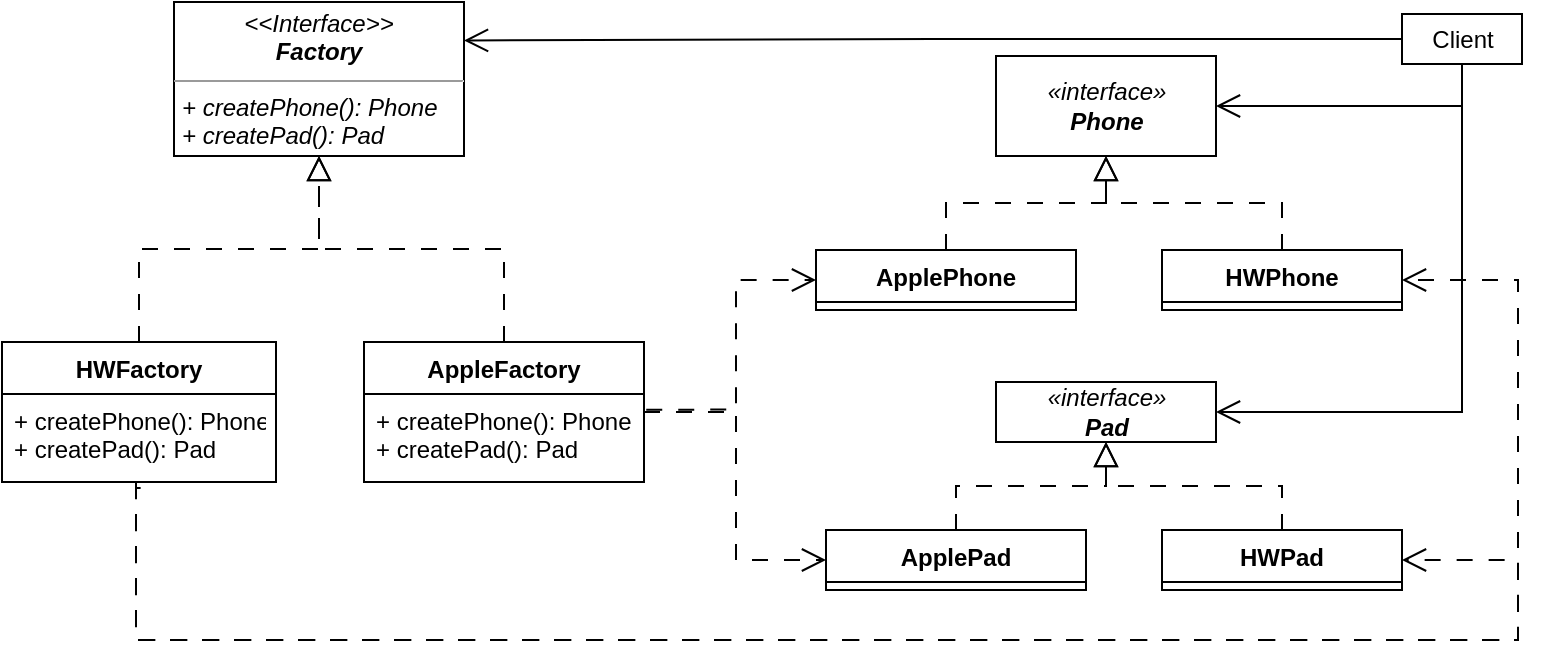 <mxfile version="21.1.9" type="device">
  <diagram id="C5RBs43oDa-KdzZeNtuy" name="Page-1">
    <mxGraphModel dx="1194" dy="738" grid="0" gridSize="10" guides="1" tooltips="1" connect="1" arrows="1" fold="1" page="1" pageScale="1" pageWidth="827" pageHeight="1169" math="0" shadow="0">
      <root>
        <mxCell id="WIyWlLk6GJQsqaUBKTNV-0" />
        <mxCell id="WIyWlLk6GJQsqaUBKTNV-1" parent="WIyWlLk6GJQsqaUBKTNV-0" />
        <mxCell id="hzo_TGVIDgafTTq2jEPT-0" value="" style="endArrow=block;endSize=10;endFill=0;shadow=0;strokeWidth=1;rounded=0;edgeStyle=elbowEdgeStyle;elbow=vertical;exitX=0.5;exitY=0;exitDx=0;exitDy=0;dashed=1;dashPattern=8 8;labelBackgroundColor=none;fontColor=default;entryX=0.5;entryY=1;entryDx=0;entryDy=0;" parent="WIyWlLk6GJQsqaUBKTNV-1" source="hzo_TGVIDgafTTq2jEPT-30" target="hzo_TGVIDgafTTq2jEPT-28" edge="1">
          <mxGeometry width="160" relative="1" as="geometry">
            <mxPoint x="108" y="401" as="sourcePoint" />
            <mxPoint x="217" y="323" as="targetPoint" />
          </mxGeometry>
        </mxCell>
        <mxCell id="hzo_TGVIDgafTTq2jEPT-1" value="" style="endArrow=block;endSize=10;endFill=0;shadow=0;strokeWidth=1;rounded=0;edgeStyle=elbowEdgeStyle;elbow=vertical;entryX=0.5;entryY=1;entryDx=0;entryDy=0;exitX=0.5;exitY=0;exitDx=0;exitDy=0;dashed=1;dashPattern=8 8;labelBackgroundColor=none;fontColor=default;" parent="WIyWlLk6GJQsqaUBKTNV-1" source="hzo_TGVIDgafTTq2jEPT-34" target="hzo_TGVIDgafTTq2jEPT-28" edge="1">
          <mxGeometry width="160" relative="1" as="geometry">
            <mxPoint x="342" y="404" as="sourcePoint" />
            <mxPoint x="217" y="323" as="targetPoint" />
          </mxGeometry>
        </mxCell>
        <mxCell id="hzo_TGVIDgafTTq2jEPT-25" value="&lt;i&gt;«interface»&lt;br&gt;&lt;b&gt;Phone&lt;/b&gt;&lt;/i&gt;" style="html=1;" parent="WIyWlLk6GJQsqaUBKTNV-1" vertex="1">
          <mxGeometry x="531" y="281" width="110" height="50" as="geometry" />
        </mxCell>
        <mxCell id="hzo_TGVIDgafTTq2jEPT-28" value="&lt;p style=&quot;margin:0px;margin-top:4px;text-align:center;&quot;&gt;&lt;i&gt;&amp;lt;&amp;lt;Interface&amp;gt;&amp;gt;&lt;br&gt;&lt;b&gt;Factory&lt;/b&gt;&lt;/i&gt;&lt;/p&gt;&lt;hr size=&quot;1&quot;&gt;&lt;p style=&quot;margin:0px;margin-left:4px;&quot;&gt;&lt;/p&gt;&lt;p style=&quot;margin:0px;margin-left:4px;&quot;&gt;&lt;i&gt;+ createPhone(): Phone&lt;/i&gt;&lt;/p&gt;&lt;p style=&quot;margin:0px;margin-left:4px;&quot;&gt;&lt;i&gt;+ createPad(): Pad&lt;/i&gt;&lt;/p&gt;" style="verticalAlign=top;align=left;overflow=fill;fontSize=12;fontFamily=Helvetica;html=1;" parent="WIyWlLk6GJQsqaUBKTNV-1" vertex="1">
          <mxGeometry x="120" y="254" width="145" height="77" as="geometry" />
        </mxCell>
        <mxCell id="hzo_TGVIDgafTTq2jEPT-57" style="edgeStyle=orthogonalEdgeStyle;rounded=0;orthogonalLoop=1;jettySize=auto;html=1;entryX=1;entryY=0.5;entryDx=0;entryDy=0;dashed=1;dashPattern=8 8;endSize=10;endArrow=open;endFill=0;" parent="WIyWlLk6GJQsqaUBKTNV-1" source="hzo_TGVIDgafTTq2jEPT-30" target="hzo_TGVIDgafTTq2jEPT-38" edge="1">
          <mxGeometry relative="1" as="geometry">
            <Array as="points">
              <mxPoint x="101" y="573" />
              <mxPoint x="792" y="573" />
              <mxPoint x="792" y="393" />
            </Array>
          </mxGeometry>
        </mxCell>
        <mxCell id="hzo_TGVIDgafTTq2jEPT-30" value="HWFactory" style="swimlane;fontStyle=1;align=center;verticalAlign=top;childLayout=stackLayout;horizontal=1;startSize=26;horizontalStack=0;resizeParent=1;resizeParentMax=0;resizeLast=0;collapsible=1;marginBottom=0;" parent="WIyWlLk6GJQsqaUBKTNV-1" vertex="1">
          <mxGeometry x="34" y="424" width="137" height="70" as="geometry" />
        </mxCell>
        <mxCell id="hzo_TGVIDgafTTq2jEPT-33" value="+ createPhone(): Phone&#xa;+ createPad(): Pad" style="text;strokeColor=none;fillColor=none;align=left;verticalAlign=top;spacingLeft=4;spacingRight=4;overflow=hidden;rotatable=0;points=[[0,0.5],[1,0.5]];portConstraint=eastwest;" parent="hzo_TGVIDgafTTq2jEPT-30" vertex="1">
          <mxGeometry y="26" width="137" height="44" as="geometry" />
        </mxCell>
        <mxCell id="hzo_TGVIDgafTTq2jEPT-56" style="edgeStyle=orthogonalEdgeStyle;rounded=0;orthogonalLoop=1;jettySize=auto;html=1;entryX=0;entryY=0.5;entryDx=0;entryDy=0;dashed=1;dashPattern=8 8;endSize=10;endArrow=open;endFill=0;" parent="WIyWlLk6GJQsqaUBKTNV-1" source="hzo_TGVIDgafTTq2jEPT-34" target="hzo_TGVIDgafTTq2jEPT-40" edge="1">
          <mxGeometry relative="1" as="geometry">
            <Array as="points">
              <mxPoint x="401" y="459" />
              <mxPoint x="401" y="533" />
            </Array>
          </mxGeometry>
        </mxCell>
        <mxCell id="hzo_TGVIDgafTTq2jEPT-34" value="AppleFactory" style="swimlane;fontStyle=1;align=center;verticalAlign=top;childLayout=stackLayout;horizontal=1;startSize=26;horizontalStack=0;resizeParent=1;resizeParentMax=0;resizeLast=0;collapsible=1;marginBottom=0;" parent="WIyWlLk6GJQsqaUBKTNV-1" vertex="1">
          <mxGeometry x="215" y="424" width="140" height="70" as="geometry" />
        </mxCell>
        <mxCell id="hzo_TGVIDgafTTq2jEPT-35" value="+ createPhone(): Phone&#xa;+ createPad(): Pad" style="text;strokeColor=none;fillColor=none;align=left;verticalAlign=top;spacingLeft=4;spacingRight=4;overflow=hidden;rotatable=0;points=[[0,0.5],[1,0.5]];portConstraint=eastwest;" parent="hzo_TGVIDgafTTq2jEPT-34" vertex="1">
          <mxGeometry y="26" width="140" height="44" as="geometry" />
        </mxCell>
        <mxCell id="hzo_TGVIDgafTTq2jEPT-36" value="ApplePhone" style="swimlane;fontStyle=1;align=center;verticalAlign=top;childLayout=stackLayout;horizontal=1;startSize=26;horizontalStack=0;resizeParent=1;resizeParentMax=0;resizeLast=0;collapsible=1;marginBottom=0;" parent="WIyWlLk6GJQsqaUBKTNV-1" vertex="1">
          <mxGeometry x="441" y="378" width="130" height="30" as="geometry" />
        </mxCell>
        <mxCell id="hzo_TGVIDgafTTq2jEPT-38" value="HWPhone" style="swimlane;fontStyle=1;align=center;verticalAlign=top;childLayout=stackLayout;horizontal=1;startSize=26;horizontalStack=0;resizeParent=1;resizeParentMax=0;resizeLast=0;collapsible=1;marginBottom=0;" parent="WIyWlLk6GJQsqaUBKTNV-1" vertex="1">
          <mxGeometry x="614" y="378" width="120" height="30" as="geometry" />
        </mxCell>
        <mxCell id="hzo_TGVIDgafTTq2jEPT-39" value="&lt;i&gt;«interface»&lt;br&gt;&lt;b&gt;Pad&lt;/b&gt;&lt;/i&gt;" style="html=1;" parent="WIyWlLk6GJQsqaUBKTNV-1" vertex="1">
          <mxGeometry x="531" y="444" width="110" height="30" as="geometry" />
        </mxCell>
        <mxCell id="hzo_TGVIDgafTTq2jEPT-40" value="ApplePad" style="swimlane;fontStyle=1;align=center;verticalAlign=top;childLayout=stackLayout;horizontal=1;startSize=26;horizontalStack=0;resizeParent=1;resizeParentMax=0;resizeLast=0;collapsible=1;marginBottom=0;" parent="WIyWlLk6GJQsqaUBKTNV-1" vertex="1">
          <mxGeometry x="446" y="518" width="130" height="30" as="geometry" />
        </mxCell>
        <mxCell id="hzo_TGVIDgafTTq2jEPT-41" value="HWPad" style="swimlane;fontStyle=1;align=center;verticalAlign=top;childLayout=stackLayout;horizontal=1;startSize=26;horizontalStack=0;resizeParent=1;resizeParentMax=0;resizeLast=0;collapsible=1;marginBottom=0;" parent="WIyWlLk6GJQsqaUBKTNV-1" vertex="1">
          <mxGeometry x="614" y="518" width="120" height="30" as="geometry" />
        </mxCell>
        <mxCell id="hzo_TGVIDgafTTq2jEPT-46" value="" style="endArrow=block;dashed=1;endFill=0;endSize=10;html=1;rounded=0;exitX=0.5;exitY=0;exitDx=0;exitDy=0;entryX=0.5;entryY=1;entryDx=0;entryDy=0;dashPattern=8 8;edgeStyle=elbowEdgeStyle;elbow=vertical;" parent="WIyWlLk6GJQsqaUBKTNV-1" source="hzo_TGVIDgafTTq2jEPT-40" target="hzo_TGVIDgafTTq2jEPT-39" edge="1">
          <mxGeometry width="160" relative="1" as="geometry">
            <mxPoint x="459" y="518" as="sourcePoint" />
            <mxPoint x="619" y="518" as="targetPoint" />
          </mxGeometry>
        </mxCell>
        <mxCell id="hzo_TGVIDgafTTq2jEPT-47" value="" style="endArrow=block;dashed=1;endFill=0;endSize=10;html=1;rounded=0;exitX=0.5;exitY=0;exitDx=0;exitDy=0;entryX=0.5;entryY=1;entryDx=0;entryDy=0;dashPattern=8 8;edgeStyle=elbowEdgeStyle;elbow=vertical;" parent="WIyWlLk6GJQsqaUBKTNV-1" source="hzo_TGVIDgafTTq2jEPT-41" target="hzo_TGVIDgafTTq2jEPT-39" edge="1">
          <mxGeometry width="160" relative="1" as="geometry">
            <mxPoint x="669" y="538" as="sourcePoint" />
            <mxPoint x="747.5" y="498" as="targetPoint" />
          </mxGeometry>
        </mxCell>
        <mxCell id="hzo_TGVIDgafTTq2jEPT-49" value="" style="endArrow=block;dashed=1;endFill=0;endSize=10;html=1;rounded=0;exitX=0.5;exitY=0;exitDx=0;exitDy=0;entryX=0.5;entryY=1;entryDx=0;entryDy=0;dashPattern=8 8;edgeStyle=elbowEdgeStyle;elbow=vertical;" parent="WIyWlLk6GJQsqaUBKTNV-1" source="hzo_TGVIDgafTTq2jEPT-36" target="hzo_TGVIDgafTTq2jEPT-25" edge="1">
          <mxGeometry width="160" relative="1" as="geometry">
            <mxPoint x="507" y="370" as="sourcePoint" />
            <mxPoint x="585.5" y="306" as="targetPoint" />
          </mxGeometry>
        </mxCell>
        <mxCell id="hzo_TGVIDgafTTq2jEPT-50" value="" style="endArrow=block;dashed=1;endFill=0;endSize=10;html=1;rounded=0;exitX=0.5;exitY=0;exitDx=0;exitDy=0;entryX=0.5;entryY=1;entryDx=0;entryDy=0;dashPattern=8 8;edgeStyle=elbowEdgeStyle;elbow=vertical;" parent="WIyWlLk6GJQsqaUBKTNV-1" source="hzo_TGVIDgafTTq2jEPT-38" target="hzo_TGVIDgafTTq2jEPT-25" edge="1">
          <mxGeometry width="160" relative="1" as="geometry">
            <mxPoint x="669" y="370" as="sourcePoint" />
            <mxPoint x="585.5" y="306" as="targetPoint" />
          </mxGeometry>
        </mxCell>
        <mxCell id="hzo_TGVIDgafTTq2jEPT-53" value="" style="endArrow=open;endFill=1;endSize=10;html=1;rounded=0;dashed=1;dashPattern=8 8;hachureGap=4;fontFamily=Architects Daughter;fontSource=https%3A%2F%2Ffonts.googleapis.com%2Fcss%3Ffamily%3DArchitects%2BDaughter;fontSize=16;entryX=1;entryY=0.5;entryDx=0;entryDy=0;labelBackgroundColor=none;fontColor=default;edgeStyle=orthogonalEdgeStyle;elbow=vertical;exitX=0.506;exitY=1.068;exitDx=0;exitDy=0;exitPerimeter=0;" parent="WIyWlLk6GJQsqaUBKTNV-1" source="hzo_TGVIDgafTTq2jEPT-33" target="hzo_TGVIDgafTTq2jEPT-41" edge="1">
          <mxGeometry width="160" relative="1" as="geometry">
            <mxPoint x="283" y="508" as="sourcePoint" />
            <mxPoint x="164" y="440.0" as="targetPoint" />
            <Array as="points">
              <mxPoint x="101" y="573" />
              <mxPoint x="792" y="573" />
              <mxPoint x="792" y="533" />
            </Array>
          </mxGeometry>
        </mxCell>
        <mxCell id="hzo_TGVIDgafTTq2jEPT-55" style="edgeStyle=orthogonalEdgeStyle;rounded=0;orthogonalLoop=1;jettySize=auto;html=1;exitX=1.008;exitY=0.178;exitDx=0;exitDy=0;dashed=1;dashPattern=8 8;endSize=10;exitPerimeter=0;endArrow=open;endFill=0;" parent="WIyWlLk6GJQsqaUBKTNV-1" source="hzo_TGVIDgafTTq2jEPT-35" target="hzo_TGVIDgafTTq2jEPT-36" edge="1">
          <mxGeometry relative="1" as="geometry">
            <Array as="points">
              <mxPoint x="401" y="458" />
              <mxPoint x="401" y="393" />
            </Array>
          </mxGeometry>
        </mxCell>
        <mxCell id="hzo_TGVIDgafTTq2jEPT-60" style="edgeStyle=orthogonalEdgeStyle;rounded=0;orthogonalLoop=1;jettySize=auto;html=1;endArrow=open;endFill=0;endSize=10;entryX=1;entryY=0.25;entryDx=0;entryDy=0;" parent="WIyWlLk6GJQsqaUBKTNV-1" source="hzo_TGVIDgafTTq2jEPT-59" target="hzo_TGVIDgafTTq2jEPT-28" edge="1">
          <mxGeometry relative="1" as="geometry">
            <mxPoint x="263" y="258" as="targetPoint" />
          </mxGeometry>
        </mxCell>
        <mxCell id="hzo_TGVIDgafTTq2jEPT-59" value="Client" style="html=1;" parent="WIyWlLk6GJQsqaUBKTNV-1" vertex="1">
          <mxGeometry x="734" y="260" width="60" height="25" as="geometry" />
        </mxCell>
        <mxCell id="hzo_TGVIDgafTTq2jEPT-62" style="edgeStyle=orthogonalEdgeStyle;rounded=0;orthogonalLoop=1;jettySize=auto;html=1;endArrow=open;endFill=0;endSize=10;exitX=0.5;exitY=1;exitDx=0;exitDy=0;entryX=1;entryY=0.5;entryDx=0;entryDy=0;" parent="WIyWlLk6GJQsqaUBKTNV-1" source="hzo_TGVIDgafTTq2jEPT-59" target="hzo_TGVIDgafTTq2jEPT-25" edge="1">
          <mxGeometry relative="1" as="geometry">
            <mxPoint x="761" y="347" as="targetPoint" />
            <mxPoint x="744" y="282.5" as="sourcePoint" />
          </mxGeometry>
        </mxCell>
        <mxCell id="hzo_TGVIDgafTTq2jEPT-63" style="edgeStyle=orthogonalEdgeStyle;rounded=0;orthogonalLoop=1;jettySize=auto;html=1;endArrow=open;endFill=0;endSize=10;exitX=0.5;exitY=1;exitDx=0;exitDy=0;entryX=1;entryY=0.5;entryDx=0;entryDy=0;" parent="WIyWlLk6GJQsqaUBKTNV-1" source="hzo_TGVIDgafTTq2jEPT-59" target="hzo_TGVIDgafTTq2jEPT-39" edge="1">
          <mxGeometry relative="1" as="geometry">
            <mxPoint x="651" y="316" as="targetPoint" />
            <mxPoint x="774" y="295" as="sourcePoint" />
            <Array as="points">
              <mxPoint x="764" y="459" />
            </Array>
          </mxGeometry>
        </mxCell>
      </root>
    </mxGraphModel>
  </diagram>
</mxfile>
